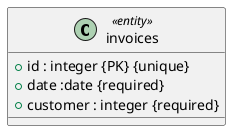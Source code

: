 @startuml (id=invoices)
  class invoices <<entity>> {
    + id : integer {PK} {unique}
    + date :date {required}
    + customer : integer {required}
  }
@enduml

@startuml (id=invoicesDetails)
  class invoicesDetails <<entity>> {
    + id : integer {PK} {unique}
    + product : integer {PK} {unique}
    + quantity :integer {required}
    + price :integer {required}
  }
@enduml

@startuml (id=customers)
  class customers <<entity>> {
    + id :integer {PK} {unique}
    + name :string {required}
  }
@enduml

@startuml (id=products)
  class products <<entity>> {
    + id :integer {PK} {unique}
    + name :string {required}
  }
@enduml

@startuml(id=relations)
!procedure $relations($class1, $class2)
  !if ($class1=="invoices" && $class2=="invoicesDetails") || ($class1=="invoicesDetails" && $class2=="invoices")
    invoices -- invoicesDetails :invoices.id = invoicesDetails.id
  !elseif ($class1=="invoices" && $class2=="customers") || ($class1=="customers" && $class2=="invoices")
    invoices -- customers :invoices.id = customers.id
  !elseif ($class1=="invoicesDetails" && $class2=="products") || ($class1=="products" && $class2=="invoicesDetails")
    invoicesDetails -- products :invoicesDetails.id = products.id
  !endif
!endprocedure
@enduml

